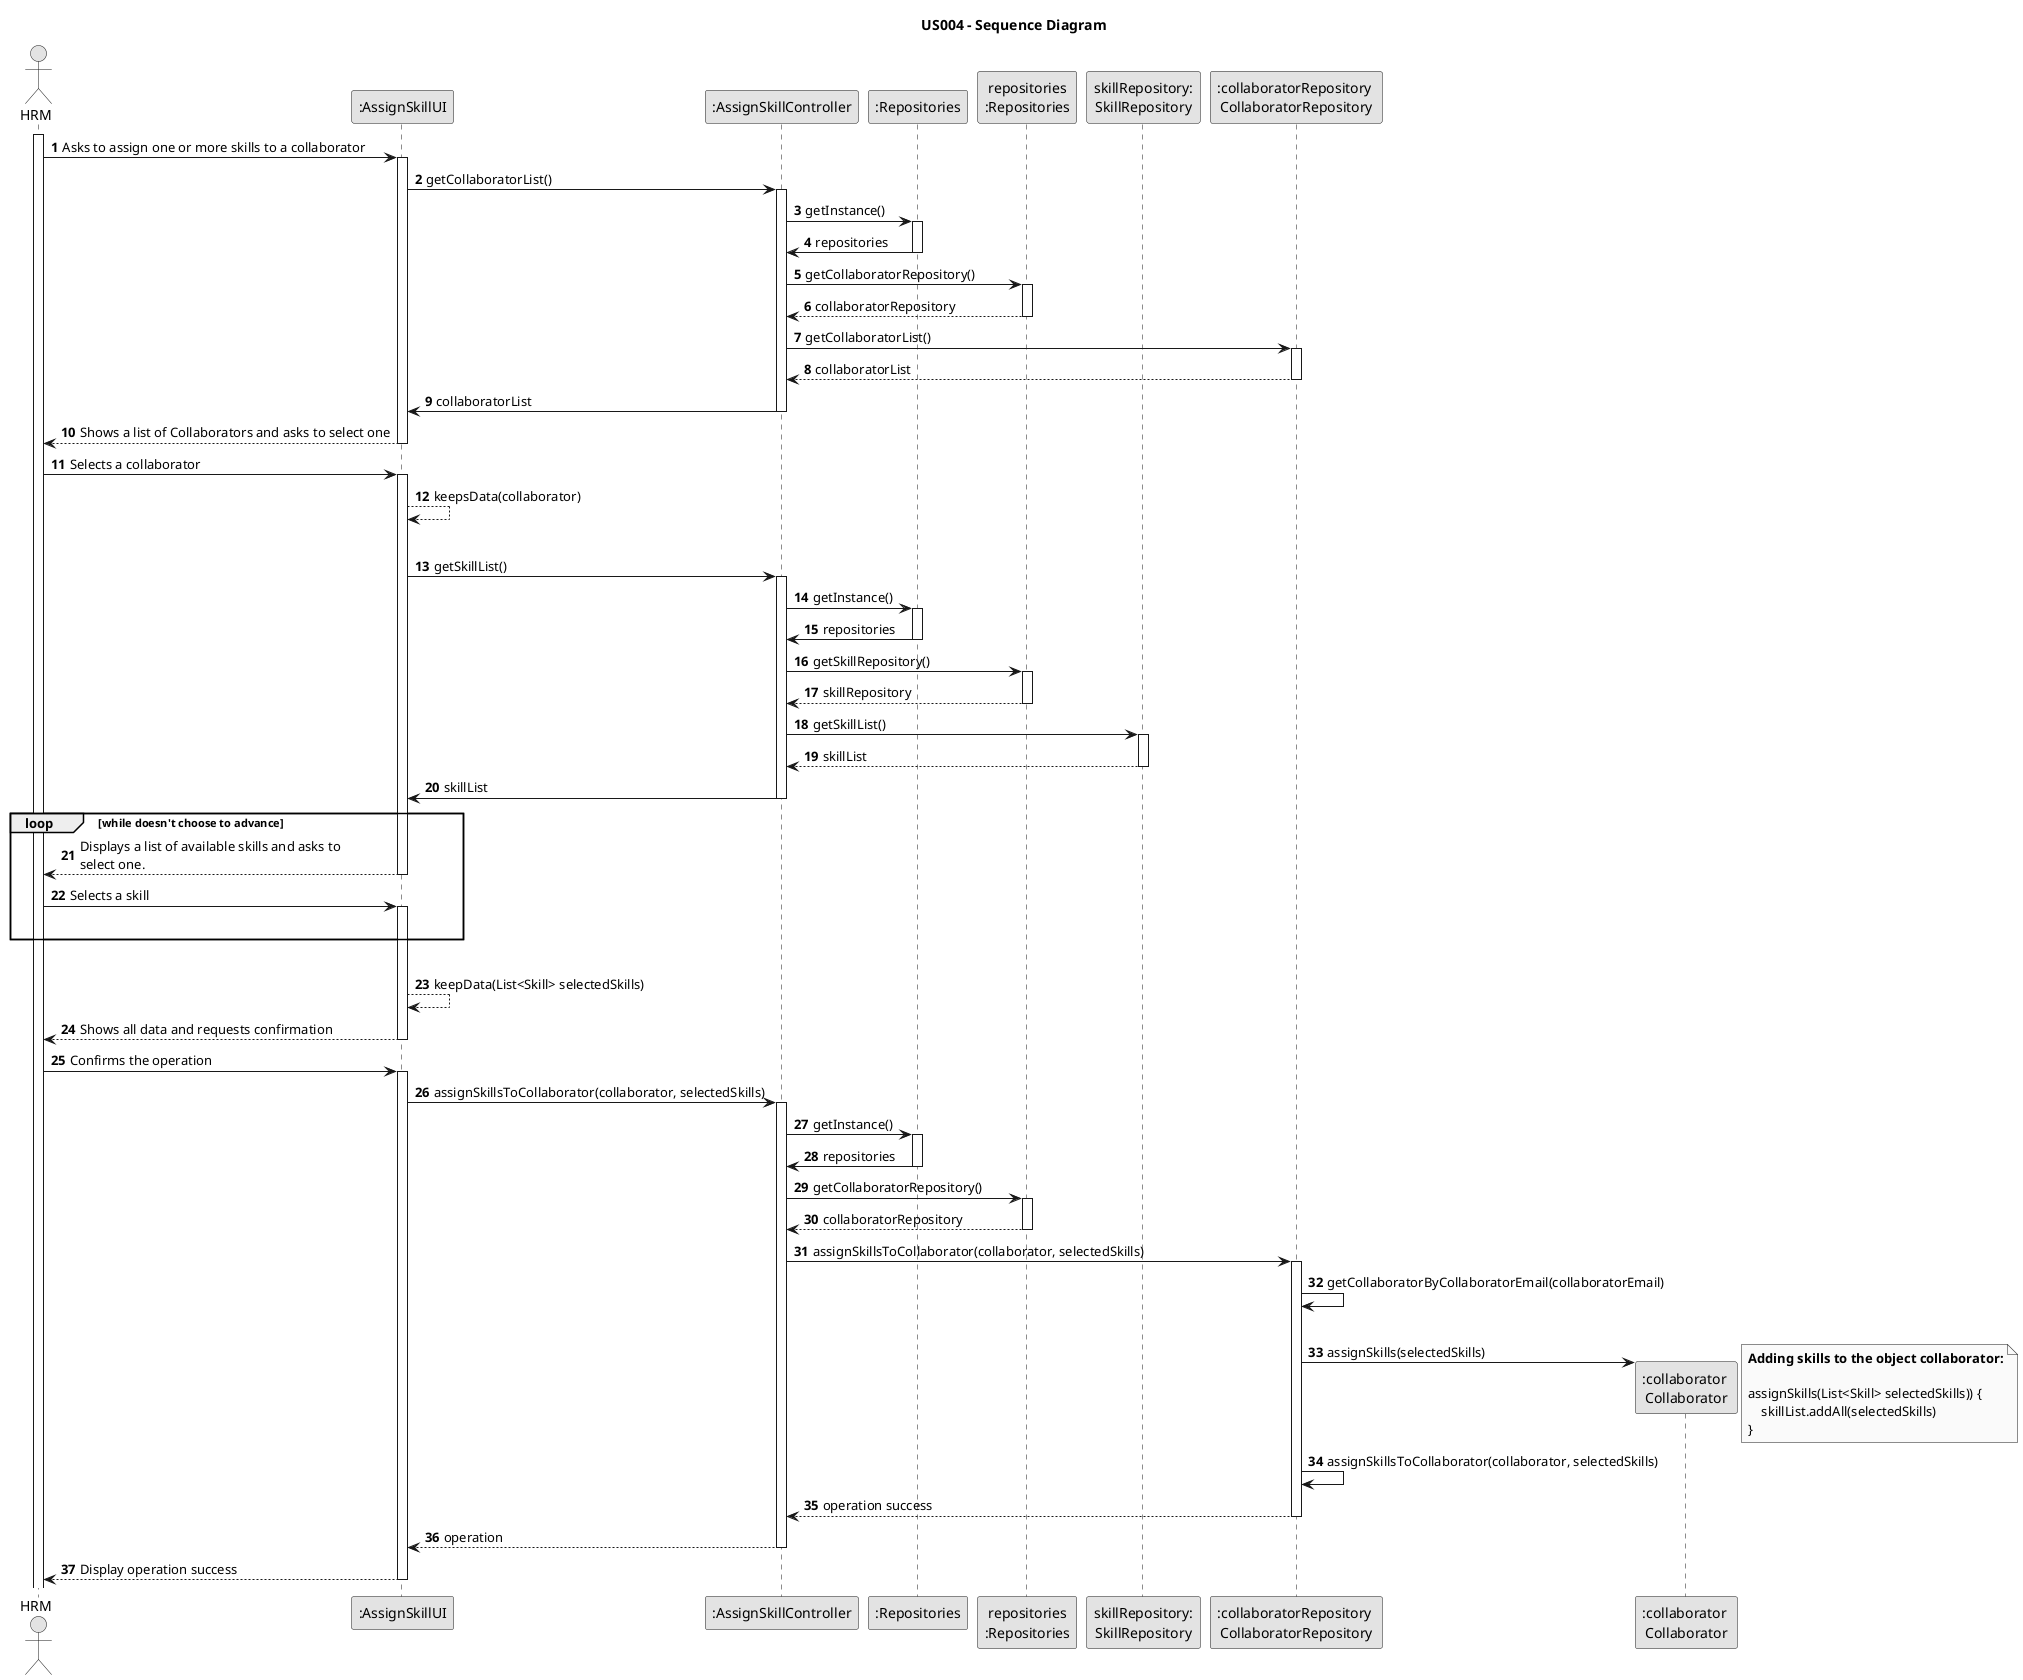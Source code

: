 @startuml
skinparam monochrome true
skinparam packageStyle rectangle
skinparam shadowing false

title US004 - Sequence Diagram

autonumber

actor "HRM" as HRM
participant ":AssignSkillUI" as UI
participant ":AssignSkillController" as CTRL
participant ":Repositories" as RepositorySingleton
participant "repositories\n:Repositories" as rep
participant "skillRepository:\nSkillRepository" as SkillRepository
participant ":collaboratorRepository \nCollaboratorRepository" as COLREP
participant ":collaborator \nCollaborator" as COL

activate HRM

    HRM -> UI : Asks to assign one or more skills to a collaborator

    activate UI

        UI -> CTRL : getCollaboratorList()

        activate CTRL

            CTRL -> RepositorySingleton : getInstance()

            activate RepositorySingleton

                RepositorySingleton -> CTRL : repositories
            deactivate RepositorySingleton

            CTRL -> rep : getCollaboratorRepository()
            activate rep

                rep --> CTRL : collaboratorRepository
            deactivate rep
            CTRL -> COLREP : getCollaboratorList()

            activate COLREP

            COLREP --> CTRL : collaboratorList
            deactivate COLREP


            CTRL -> UI : collaboratorList
        deactivate CTRL
        UI --> HRM : Shows a list of Collaborators and asks to select one

    deactivate UI

    HRM -> UI : Selects a collaborator
    activate UI


    UI --> UI : keepsData(collaborator)

    |||

        UI -> CTRL : getSkillList()

        activate CTRL

            CTRL -> RepositorySingleton : getInstance()

            activate RepositorySingleton

                RepositorySingleton -> CTRL : repositories
            deactivate RepositorySingleton

            CTRL -> rep : getSkillRepository()

            activate rep

                rep --> CTRL : skillRepository
            deactivate rep

            CTRL -> SkillRepository : getSkillList()

            activate SkillRepository

                SkillRepository --> CTRL : skillList
            deactivate SkillRepository

            CTRL -> UI : skillList
        deactivate CTRL

        loop while doesn't choose to advance

            UI --> HRM : Displays a list of available skills and asks to \nselect one.
    deactivate UI

        HRM -> UI : Selects a skill
        |||

    activate UI

        end
        |||
        UI --> UI : keepData(List<Skill> selectedSkills)

        UI --> HRM : Shows all data and requests confirmation
    deactivate UI

    HRM -> UI : Confirms the operation
    activate UI


        UI -> CTRL : assignSkillsToCollaborator(collaborator, selectedSkills)

        activate CTRL

            CTRL -> RepositorySingleton : getInstance()

                    activate RepositorySingleton

                        RepositorySingleton -> CTRL : repositories
                    deactivate RepositorySingleton

                    CTRL -> rep : getCollaboratorRepository()
                    activate rep

                        rep --> CTRL : collaboratorRepository
                    deactivate rep
                    CTRL -> COLREP : assignSkillsToCollaborator(collaborator, selectedSkills)

                    activate COLREP

                    COLREP -> COLREP : getCollaboratorByCollaboratorEmail(collaboratorEmail)


                    |||

                    COLREP -> COL** : assignSkills(selectedSkills)
                   Note right
                   <font color=black><b>Adding skills to the object collaborator:

                   assignSkills(List<Skill> selectedSkills)) {
                       skillList.addAll(selectedSkills)
                   }
                   end note

                    COLREP -> COLREP : assignSkillsToCollaborator(collaborator, selectedSkills)
                    COLREP --> CTRL : operation success
                deactivate COLREP
                CTRL --> UI : operation
                deactivate CTRL
                UI --> HRM : Display operation success
                deactivate UI


@enduml